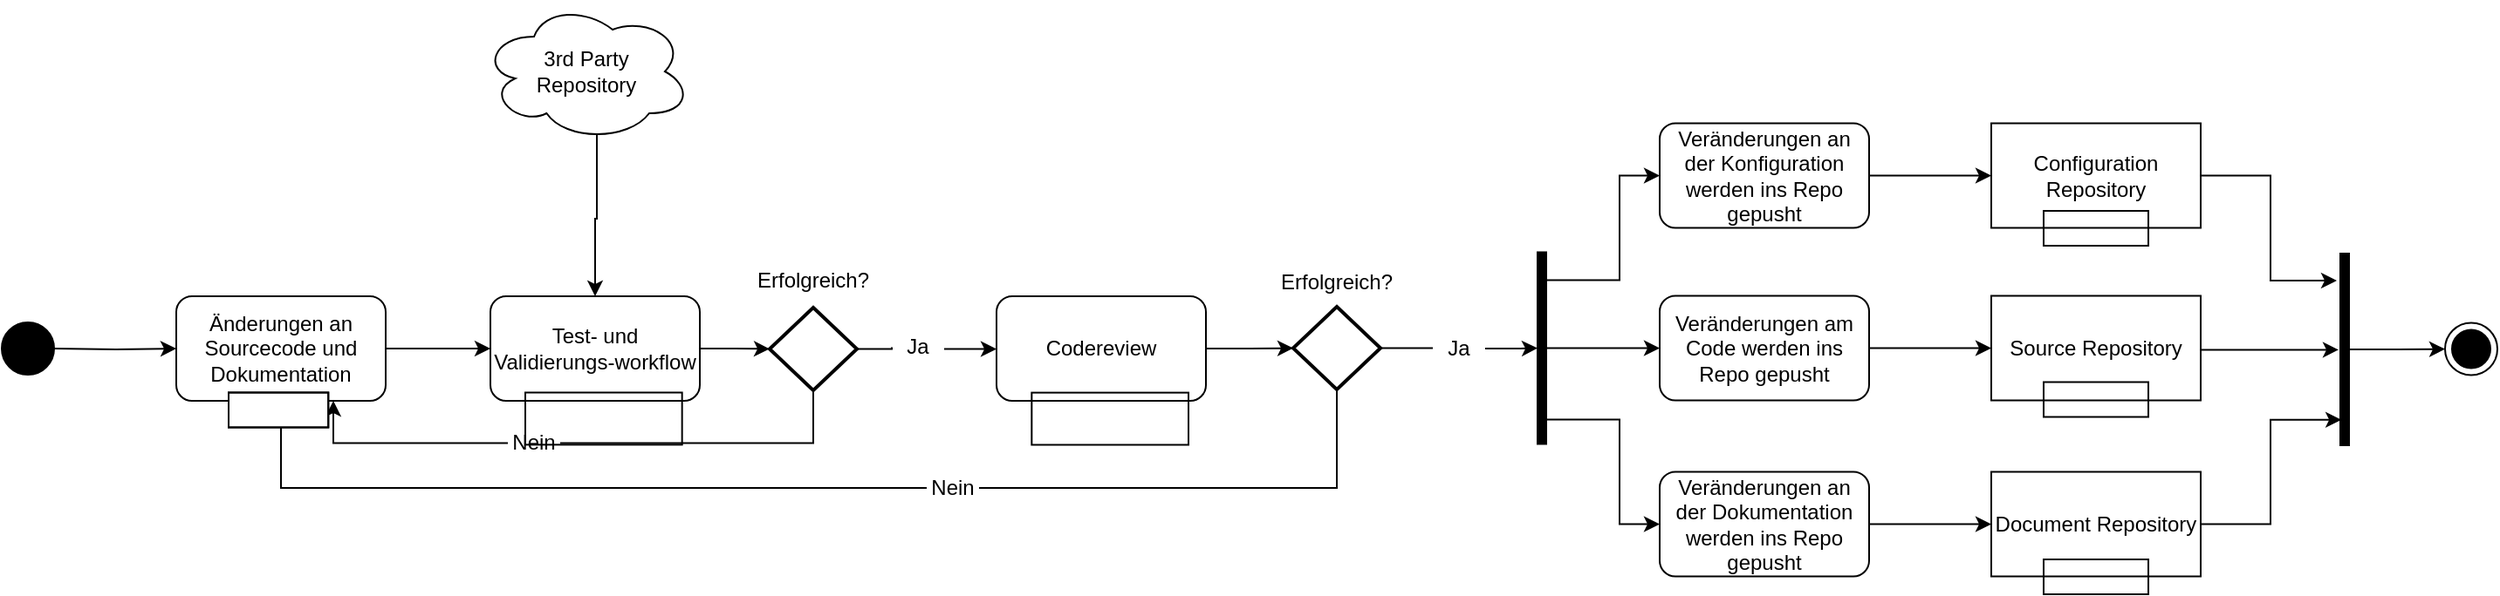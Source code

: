 <mxfile version="20.6.0" type="device" pages="2"><diagram id="xQ4_ik-PF4XQP0NJWwEF" name="Test Process"><mxGraphModel dx="2605" dy="930" grid="1" gridSize="10" guides="1" tooltips="1" connect="1" arrows="1" fold="1" page="1" pageScale="1" pageWidth="827" pageHeight="1169" math="0" shadow="0"><root><mxCell id="0"/><mxCell id="1" style="locked=1;" parent="0"/><mxCell id="juhaZtPCWK369lCkF82A-75" style="edgeStyle=orthogonalEdgeStyle;rounded=0;orthogonalLoop=1;jettySize=auto;html=1;exitX=0.55;exitY=0.95;exitDx=0;exitDy=0;exitPerimeter=0;" edge="1" parent="1" source="juhaZtPCWK369lCkF82A-104" target="juhaZtPCWK369lCkF82A-65"><mxGeometry relative="1" as="geometry"><mxPoint x="-440" y="40" as="sourcePoint"/></mxGeometry></mxCell><mxCell id="juhaZtPCWK369lCkF82A-109" style="edgeStyle=orthogonalEdgeStyle;rounded=0;orthogonalLoop=1;jettySize=auto;html=1;" edge="1" parent="1" source="juhaZtPCWK369lCkF82A-7"><mxGeometry relative="1" as="geometry"><mxPoint x="558" y="180" as="targetPoint"/><Array as="points"><mxPoint x="520" y="119"/><mxPoint x="520" y="180"/><mxPoint x="558" y="180"/></Array></mxGeometry></mxCell><mxCell id="juhaZtPCWK369lCkF82A-7" value="Configuration &lt;span&gt;Repository&lt;/span&gt;" style="rounded=0;whiteSpace=wrap;html=1;" vertex="1" parent="1"><mxGeometry x="360" y="89.75" width="120" height="60" as="geometry"/></mxCell><mxCell id="juhaZtPCWK369lCkF82A-110" style="edgeStyle=orthogonalEdgeStyle;rounded=0;orthogonalLoop=1;jettySize=auto;html=1;entryX=-0.2;entryY=0.502;entryDx=0;entryDy=0;entryPerimeter=0;" edge="1" parent="1" source="juhaZtPCWK369lCkF82A-11" target="juhaZtPCWK369lCkF82A-108"><mxGeometry relative="1" as="geometry"><Array as="points"><mxPoint x="520" y="219"/></Array></mxGeometry></mxCell><mxCell id="juhaZtPCWK369lCkF82A-11" value="Source &lt;span&gt;Repository&lt;/span&gt;" style="rounded=0;whiteSpace=wrap;html=1;" vertex="1" parent="1"><mxGeometry x="360" y="188.75" width="120" height="60" as="geometry"/></mxCell><mxCell id="juhaZtPCWK369lCkF82A-2" value="" style="ellipse;fillColor=strokeColor;container=0;" vertex="1" parent="1"><mxGeometry x="-780" y="204" width="30" height="30" as="geometry"/></mxCell><mxCell id="juhaZtPCWK369lCkF82A-52" value="" style="edgeStyle=orthogonalEdgeStyle;rounded=0;orthogonalLoop=1;jettySize=auto;html=1;entryX=0;entryY=0.5;entryDx=0;entryDy=0;" edge="1" parent="1" target="juhaZtPCWK369lCkF82A-54"><mxGeometry relative="1" as="geometry"><mxPoint x="-750" y="219" as="sourcePoint"/></mxGeometry></mxCell><mxCell id="juhaZtPCWK369lCkF82A-53" value="" style="edgeStyle=orthogonalEdgeStyle;rounded=0;orthogonalLoop=1;jettySize=auto;html=1;entryX=0;entryY=0.5;entryDx=0;entryDy=0;" edge="1" parent="1" source="juhaZtPCWK369lCkF82A-54" target="juhaZtPCWK369lCkF82A-65"><mxGeometry relative="1" as="geometry"><mxPoint x="-500" y="219" as="targetPoint"/></mxGeometry></mxCell><mxCell id="juhaZtPCWK369lCkF82A-54" value="Änderungen an Sourcecode und Dokumentation" style="rounded=1;whiteSpace=wrap;html=1;" vertex="1" parent="1"><mxGeometry x="-680" y="189" width="120" height="60" as="geometry"/></mxCell><mxCell id="juhaZtPCWK369lCkF82A-111" style="edgeStyle=orthogonalEdgeStyle;rounded=0;orthogonalLoop=1;jettySize=auto;html=1;entryX=0.114;entryY=0.867;entryDx=0;entryDy=0;entryPerimeter=0;" edge="1" parent="1" source="juhaZtPCWK369lCkF82A-55" target="juhaZtPCWK369lCkF82A-108"><mxGeometry relative="1" as="geometry"><Array as="points"><mxPoint x="520" y="319"/><mxPoint x="520" y="260"/></Array></mxGeometry></mxCell><mxCell id="juhaZtPCWK369lCkF82A-55" value="&lt;span&gt;&lt;span class=&quot;hcV4Re nkGKTb&quot;&gt;Document Repository&lt;/span&gt;&lt;/span&gt;" style="rounded=0;whiteSpace=wrap;html=1;" vertex="1" parent="1"><mxGeometry x="360" y="289.75" width="120" height="60" as="geometry"/></mxCell><mxCell id="juhaZtPCWK369lCkF82A-56" style="edgeStyle=orthogonalEdgeStyle;rounded=0;orthogonalLoop=1;jettySize=auto;html=1;exitX=1;exitY=0.5;exitDx=0;exitDy=0;entryX=0;entryY=0.5;entryDx=0;entryDy=0;entryPerimeter=0;" edge="1" parent="1" source="juhaZtPCWK369lCkF82A-57" target="juhaZtPCWK369lCkF82A-60"><mxGeometry relative="1" as="geometry"><mxPoint x="10" y="320" as="targetPoint"/></mxGeometry></mxCell><mxCell id="juhaZtPCWK369lCkF82A-57" value="Codereview" style="rounded=1;whiteSpace=wrap;html=1;" vertex="1" parent="1"><mxGeometry x="-210" y="189" width="120" height="60" as="geometry"/></mxCell><mxCell id="juhaZtPCWK369lCkF82A-71" style="edgeStyle=orthogonalEdgeStyle;rounded=0;orthogonalLoop=1;jettySize=auto;html=1;exitX=1;exitY=0.5;exitDx=0;exitDy=0;entryX=0;entryY=0.5;entryDx=0;entryDy=0;entryPerimeter=0;" edge="1" parent="1" source="juhaZtPCWK369lCkF82A-65" target="juhaZtPCWK369lCkF82A-69"><mxGeometry relative="1" as="geometry"/></mxCell><mxCell id="juhaZtPCWK369lCkF82A-65" value="Test- und Validierungs-workflow" style="rounded=1;whiteSpace=wrap;html=1;" vertex="1" parent="1"><mxGeometry x="-500" y="189" width="120" height="60" as="geometry"/></mxCell><mxCell id="juhaZtPCWK369lCkF82A-67" value="" style="group" vertex="1" connectable="0" parent="1"><mxGeometry x="-40" y="195" width="90" height="77.5" as="geometry"/></mxCell><mxCell id="juhaZtPCWK369lCkF82A-60" value="" style="strokeWidth=2;html=1;shape=mxgraph.flowchart.decision;whiteSpace=wrap;" vertex="1" parent="juhaZtPCWK369lCkF82A-67"><mxGeometry width="50" height="47.5" as="geometry"/></mxCell><mxCell id="juhaZtPCWK369lCkF82A-72" value="" style="group" vertex="1" connectable="0" parent="1"><mxGeometry x="-360" y="195.5" width="90" height="77.5" as="geometry"/></mxCell><mxCell id="juhaZtPCWK369lCkF82A-69" value="" style="strokeWidth=2;html=1;shape=mxgraph.flowchart.decision;whiteSpace=wrap;" vertex="1" parent="juhaZtPCWK369lCkF82A-72"><mxGeometry x="20" width="50" height="47.5" as="geometry"/></mxCell><mxCell id="juhaZtPCWK369lCkF82A-107" value="" style="edgeStyle=orthogonalEdgeStyle;rounded=0;orthogonalLoop=1;jettySize=auto;html=1;" edge="1" parent="1"><mxGeometry relative="1" as="geometry"><mxPoint x="-240" y="219.306" as="sourcePoint"/><mxPoint x="-210" y="220.0" as="targetPoint"/></mxGeometry></mxCell><mxCell id="juhaZtPCWK369lCkF82A-73" value="Ja" style="text;html=1;strokeColor=none;fillColor=none;align=center;verticalAlign=middle;whiteSpace=wrap;rounded=0;" vertex="1" parent="1"><mxGeometry x="-270" y="203.25" width="30" height="30" as="geometry"/></mxCell><mxCell id="juhaZtPCWK369lCkF82A-74" value="" style="edgeStyle=orthogonalEdgeStyle;rounded=0;orthogonalLoop=1;jettySize=auto;html=1;exitX=1;exitY=0.5;exitDx=0;exitDy=0;exitPerimeter=0;endArrow=none;" edge="1" parent="1" source="juhaZtPCWK369lCkF82A-69" target="juhaZtPCWK369lCkF82A-73"><mxGeometry relative="1" as="geometry"><mxPoint x="-290" y="219.25" as="sourcePoint"/><mxPoint x="-90" y="219.0" as="targetPoint"/><Array as="points"/></mxGeometry></mxCell><mxCell id="juhaZtPCWK369lCkF82A-102" value="" style="edgeStyle=orthogonalEdgeStyle;rounded=0;orthogonalLoop=1;jettySize=auto;html=1;" edge="1" parent="1" source="juhaZtPCWK369lCkF82A-78" target="juhaZtPCWK369lCkF82A-11"><mxGeometry relative="1" as="geometry"/></mxCell><mxCell id="juhaZtPCWK369lCkF82A-78" value="Veränderungen am Code werden ins Repo gepusht" style="rounded=1;whiteSpace=wrap;html=1;" vertex="1" parent="1"><mxGeometry x="170" y="188.75" width="120" height="60" as="geometry"/></mxCell><mxCell id="juhaZtPCWK369lCkF82A-101" value="" style="edgeStyle=orthogonalEdgeStyle;rounded=0;orthogonalLoop=1;jettySize=auto;html=1;" edge="1" parent="1" source="juhaZtPCWK369lCkF82A-79" target="juhaZtPCWK369lCkF82A-55"><mxGeometry relative="1" as="geometry"/></mxCell><mxCell id="juhaZtPCWK369lCkF82A-79" value="Veränderungen an der Dokumentation werden ins Repo gepusht" style="rounded=1;whiteSpace=wrap;html=1;" vertex="1" parent="1"><mxGeometry x="170" y="289.75" width="120" height="60" as="geometry"/></mxCell><mxCell id="juhaZtPCWK369lCkF82A-80" style="edgeStyle=orthogonalEdgeStyle;rounded=0;orthogonalLoop=1;jettySize=auto;html=1;entryX=0;entryY=0.5;entryDx=0;entryDy=0;" edge="1" parent="1" source="juhaZtPCWK369lCkF82A-83" target="juhaZtPCWK369lCkF82A-79"><mxGeometry relative="1" as="geometry"><Array as="points"><mxPoint x="147" y="259.75"/><mxPoint x="147" y="319.75"/></Array></mxGeometry></mxCell><mxCell id="juhaZtPCWK369lCkF82A-81" value="" style="edgeStyle=orthogonalEdgeStyle;rounded=0;orthogonalLoop=1;jettySize=auto;html=1;" edge="1" parent="1" source="juhaZtPCWK369lCkF82A-83" target="juhaZtPCWK369lCkF82A-78"><mxGeometry relative="1" as="geometry"/></mxCell><mxCell id="juhaZtPCWK369lCkF82A-82" style="edgeStyle=orthogonalEdgeStyle;rounded=0;orthogonalLoop=1;jettySize=auto;html=1;entryX=0;entryY=0.5;entryDx=0;entryDy=0;" edge="1" parent="1" source="juhaZtPCWK369lCkF82A-83" target="juhaZtPCWK369lCkF82A-84"><mxGeometry relative="1" as="geometry"><Array as="points"><mxPoint x="147" y="179.75"/><mxPoint x="147" y="119.75"/></Array></mxGeometry></mxCell><mxCell id="juhaZtPCWK369lCkF82A-83" value="" style="html=1;points=[];perimeter=orthogonalPerimeter;fillColor=strokeColor;" vertex="1" parent="1"><mxGeometry x="100" y="163.75" width="5" height="110" as="geometry"/></mxCell><mxCell id="juhaZtPCWK369lCkF82A-103" value="" style="edgeStyle=orthogonalEdgeStyle;rounded=0;orthogonalLoop=1;jettySize=auto;html=1;" edge="1" parent="1" source="juhaZtPCWK369lCkF82A-84" target="juhaZtPCWK369lCkF82A-7"><mxGeometry relative="1" as="geometry"/></mxCell><mxCell id="juhaZtPCWK369lCkF82A-84" value="Veränderungen an der Konfiguration werden ins Repo gepusht" style="rounded=1;whiteSpace=wrap;html=1;" vertex="1" parent="1"><mxGeometry x="170" y="89.75" width="120" height="60" as="geometry"/></mxCell><mxCell id="juhaZtPCWK369lCkF82A-106" value="" style="edgeStyle=orthogonalEdgeStyle;rounded=0;orthogonalLoop=1;jettySize=auto;html=1;" edge="1" parent="1" source="juhaZtPCWK369lCkF82A-63" target="juhaZtPCWK369lCkF82A-83"><mxGeometry relative="1" as="geometry"/></mxCell><mxCell id="juhaZtPCWK369lCkF82A-63" value="Ja" style="text;html=1;strokeColor=none;fillColor=none;align=center;verticalAlign=middle;whiteSpace=wrap;rounded=0;" vertex="1" parent="1"><mxGeometry x="40" y="204" width="30" height="30" as="geometry"/></mxCell><mxCell id="juhaZtPCWK369lCkF82A-86" value="" style="edgeStyle=orthogonalEdgeStyle;rounded=0;orthogonalLoop=1;jettySize=auto;html=1;exitX=1;exitY=0.5;exitDx=0;exitDy=0;exitPerimeter=0;entryX=0;entryY=0.5;entryDx=0;entryDy=0;endArrow=none;" edge="1" parent="1" source="juhaZtPCWK369lCkF82A-60" target="juhaZtPCWK369lCkF82A-63"><mxGeometry relative="1" as="geometry"><mxPoint x="10" y="218.75" as="sourcePoint"/><mxPoint x="206.365" y="218.51" as="targetPoint"/></mxGeometry></mxCell><mxCell id="juhaZtPCWK369lCkF82A-70" value="Erfolgreich?" style="text;html=1;strokeColor=none;fillColor=none;align=center;verticalAlign=middle;whiteSpace=wrap;rounded=0;" vertex="1" parent="1"><mxGeometry x="-360" y="164.5" width="90" height="30" as="geometry"/></mxCell><mxCell id="juhaZtPCWK369lCkF82A-62" value="Erfolgreich?" style="text;html=1;strokeColor=none;fillColor=none;align=center;verticalAlign=middle;whiteSpace=wrap;rounded=0;" vertex="1" parent="1"><mxGeometry x="-60" y="165.5" width="90" height="30" as="geometry"/></mxCell><mxCell id="juhaZtPCWK369lCkF82A-87" style="edgeStyle=orthogonalEdgeStyle;rounded=0;orthogonalLoop=1;jettySize=auto;html=1;entryX=0.75;entryY=1;entryDx=0;entryDy=0;startArrow=none;exitX=0;exitY=0.5;exitDx=0;exitDy=0;" edge="1" parent="1" source="juhaZtPCWK369lCkF82A-96" target="juhaZtPCWK369lCkF82A-54"><mxGeometry relative="1" as="geometry"><mxPoint x="-500" y="308" as="sourcePoint"/></mxGeometry></mxCell><mxCell id="juhaZtPCWK369lCkF82A-88" style="edgeStyle=orthogonalEdgeStyle;rounded=0;orthogonalLoop=1;jettySize=auto;html=1;exitX=0;exitY=0.5;exitDx=0;exitDy=0;entryX=0.5;entryY=1;entryDx=0;entryDy=0;startArrow=none;" edge="1" parent="1" source="juhaZtPCWK369lCkF82A-89" target="juhaZtPCWK369lCkF82A-54"><mxGeometry relative="1" as="geometry"><Array as="points"><mxPoint x="-620" y="299"/></Array></mxGeometry></mxCell><mxCell id="juhaZtPCWK369lCkF82A-89" value="Nein" style="text;html=1;strokeColor=none;fillColor=none;align=center;verticalAlign=middle;whiteSpace=wrap;rounded=0;" vertex="1" parent="1"><mxGeometry x="-250" y="284" width="30" height="30" as="geometry"/></mxCell><mxCell id="juhaZtPCWK369lCkF82A-95" value="" style="edgeStyle=orthogonalEdgeStyle;rounded=0;orthogonalLoop=1;jettySize=auto;html=1;exitX=0.5;exitY=1;exitDx=0;exitDy=0;exitPerimeter=0;entryX=1;entryY=0.5;entryDx=0;entryDy=0;endArrow=none;" edge="1" parent="1" source="juhaZtPCWK369lCkF82A-60" target="juhaZtPCWK369lCkF82A-89"><mxGeometry relative="1" as="geometry"><mxPoint x="45" y="242.5" as="sourcePoint"/><mxPoint x="-680" y="249.0" as="targetPoint"/><Array as="points"><mxPoint x="-15" y="299"/></Array></mxGeometry></mxCell><mxCell id="juhaZtPCWK369lCkF82A-96" value="Nein" style="text;html=1;strokeColor=none;fillColor=none;align=center;verticalAlign=middle;whiteSpace=wrap;rounded=0;" vertex="1" parent="1"><mxGeometry x="-490" y="258.25" width="30" height="30" as="geometry"/></mxCell><mxCell id="juhaZtPCWK369lCkF82A-97" value="" style="edgeStyle=orthogonalEdgeStyle;rounded=0;orthogonalLoop=1;jettySize=auto;html=1;exitX=0.5;exitY=1;exitDx=0;exitDy=0;exitPerimeter=0;entryX=1;entryY=0.5;entryDx=0;entryDy=0;endArrow=none;" edge="1" parent="1" source="juhaZtPCWK369lCkF82A-69" target="juhaZtPCWK369lCkF82A-96"><mxGeometry relative="1" as="geometry"><mxPoint x="-315" y="242.0" as="sourcePoint"/><mxPoint x="-650.0" y="249.0" as="targetPoint"/></mxGeometry></mxCell><mxCell id="juhaZtPCWK369lCkF82A-104" value="&lt;div&gt;3rd Party&lt;br&gt;&lt;/div&gt;&lt;div&gt;&lt;span&gt;Repository&lt;/span&gt;&lt;/div&gt;" style="ellipse;shape=cloud;whiteSpace=wrap;html=1;" vertex="1" parent="1"><mxGeometry x="-505" y="20" width="120" height="80" as="geometry"/></mxCell><mxCell id="juhaZtPCWK369lCkF82A-113" value="" style="edgeStyle=orthogonalEdgeStyle;rounded=0;orthogonalLoop=1;jettySize=auto;html=1;" edge="1" parent="1" source="juhaZtPCWK369lCkF82A-108" target="juhaZtPCWK369lCkF82A-112"><mxGeometry relative="1" as="geometry"/></mxCell><mxCell id="juhaZtPCWK369lCkF82A-108" value="" style="html=1;points=[];perimeter=orthogonalPerimeter;fillColor=strokeColor;" vertex="1" parent="1"><mxGeometry x="560" y="164.5" width="5" height="110" as="geometry"/></mxCell><mxCell id="juhaZtPCWK369lCkF82A-112" value="" style="ellipse;html=1;shape=endState;fillColor=strokeColor;" vertex="1" parent="1"><mxGeometry x="620" y="204.25" width="30" height="30" as="geometry"/></mxCell><object label="Tools" id="juhaZtPCWK369lCkF82A-40"><mxCell style="" parent="0"/></object><mxCell id="juhaZtPCWK369lCkF82A-42" value="" style="shape=image;verticalLabelPosition=bottom;labelBackgroundColor=default;verticalAlign=top;aspect=fixed;imageAspect=0;image=https://2.bp.blogspot.com/-KojxMy_YAAA/XG168KBLD9I/AAAAAAAAGCw/8OjPE179Wy07SdOhV6P17T3B8jFQgAIYwCLcBGAs/s1600/sonarlint.png;html=1;imageBorder=default;clipPath=inset(15.03% 0% 11.54% 0% round 5%);imageBackground=default;" vertex="1" parent="juhaZtPCWK369lCkF82A-40"><mxGeometry x="-650" y="244.25" width="57.14" height="20" as="geometry"/></mxCell><mxCell id="QV5r6tmRZcYuZ2DI-PpJ-2" value="" style="shape=image;verticalLabelPosition=bottom;labelBackgroundColor=default;verticalAlign=top;aspect=fixed;imageAspect=0;image=https://miro.medium.com/max/1400/0*ZLfPdBuEy3SgJscw.jpg;clipPath=inset(20.41% 0% 20.41% 0%);imageBorder=default;" vertex="1" parent="juhaZtPCWK369lCkF82A-40"><mxGeometry x="390" y="140" width="60.01" height="20" as="geometry"/></mxCell><mxCell id="QV5r6tmRZcYuZ2DI-PpJ-3" value="" style="shape=image;verticalLabelPosition=bottom;labelBackgroundColor=default;verticalAlign=top;aspect=fixed;imageAspect=0;image=https://miro.medium.com/max/1400/0*ZLfPdBuEy3SgJscw.jpg;clipPath=inset(20.41% 0% 20.41% 0%);imageBorder=default;" vertex="1" parent="juhaZtPCWK369lCkF82A-40"><mxGeometry x="390" y="238.25" width="60.01" height="20" as="geometry"/></mxCell><mxCell id="QV5r6tmRZcYuZ2DI-PpJ-4" value="" style="shape=image;verticalLabelPosition=bottom;labelBackgroundColor=default;verticalAlign=top;aspect=fixed;imageAspect=0;image=https://miro.medium.com/max/1400/0*ZLfPdBuEy3SgJscw.jpg;clipPath=inset(20.41% 0% 20.41% 0%);imageBorder=default;" vertex="1" parent="juhaZtPCWK369lCkF82A-40"><mxGeometry x="390" y="340" width="60.01" height="20" as="geometry"/></mxCell><mxCell id="QV5r6tmRZcYuZ2DI-PpJ-5" value="" style="shape=image;verticalLabelPosition=bottom;labelBackgroundColor=default;verticalAlign=top;aspect=fixed;imageAspect=0;image=https://miro.medium.com/max/700/0*AohySn45UIt-1lwu.png;clipPath=inset(0% 0% 0% 0% round 5%);imageBorder=default;" vertex="1" parent="juhaZtPCWK369lCkF82A-40"><mxGeometry x="-480" y="244.25" width="89.83" height="29.94" as="geometry"/></mxCell><mxCell id="QV5r6tmRZcYuZ2DI-PpJ-6" value="" style="shape=image;verticalLabelPosition=bottom;labelBackgroundColor=default;verticalAlign=top;aspect=fixed;imageAspect=0;image=https://nucleussec.com/wp-content/uploads/codeql.png;" vertex="1" parent="juhaZtPCWK369lCkF82A-40"><mxGeometry x="-120" y="224.5" width="50" height="50" as="geometry"/></mxCell><mxCell id="QV5r6tmRZcYuZ2DI-PpJ-7" value="" style="shape=image;verticalLabelPosition=bottom;labelBackgroundColor=default;verticalAlign=top;aspect=fixed;imageAspect=0;image=https://miro.medium.com/max/700/0*AohySn45UIt-1lwu.png;clipPath=inset(0% 0% 0% 0% round 5%);imageBorder=default;" vertex="1" parent="juhaZtPCWK369lCkF82A-40"><mxGeometry x="-189.83" y="244.31" width="89.83" height="29.94" as="geometry"/></mxCell></root></mxGraphModel></diagram><diagram id="p3N2CjY_kQhYAYbrpUJS" name="Deployment Process"><mxGraphModel dx="1422" dy="744" grid="1" gridSize="10" guides="1" tooltips="1" connect="1" arrows="1" fold="1" page="1" pageScale="1" pageWidth="827" pageHeight="1169" math="0" shadow="0"><root><mxCell id="0"/><mxCell id="1" style="" parent="0"/><mxCell id="fiphpUd3VPxZUG0WW3ka-5" style="edgeStyle=orthogonalEdgeStyle;rounded=0;orthogonalLoop=1;jettySize=auto;html=1;exitX=0.5;exitY=1;exitDx=0;exitDy=0;entryX=0.5;entryY=0;entryDx=0;entryDy=0;" edge="1" parent="1" source="DfPkowCK57Vf0wRxVTn8-1" target="fiphpUd3VPxZUG0WW3ka-2"><mxGeometry relative="1" as="geometry"><Array as="points"><mxPoint x="340" y="120"/><mxPoint x="270" y="120"/></Array></mxGeometry></mxCell><mxCell id="DfPkowCK57Vf0wRxVTn8-1" value="Configuration &lt;span&gt;Repository&lt;/span&gt;" style="rounded=0;whiteSpace=wrap;html=1;" vertex="1" parent="1"><mxGeometry x="280" y="30" width="120" height="60" as="geometry"/></mxCell><mxCell id="fiphpUd3VPxZUG0WW3ka-4" style="edgeStyle=orthogonalEdgeStyle;rounded=0;orthogonalLoop=1;jettySize=auto;html=1;exitX=0.5;exitY=1;exitDx=0;exitDy=0;entryX=0.25;entryY=0;entryDx=0;entryDy=0;" edge="1" parent="1" source="DfPkowCK57Vf0wRxVTn8-2" target="fiphpUd3VPxZUG0WW3ka-2"><mxGeometry relative="1" as="geometry"><Array as="points"><mxPoint x="180" y="120"/><mxPoint x="240" y="120"/></Array></mxGeometry></mxCell><mxCell id="DfPkowCK57Vf0wRxVTn8-2" value="Source &lt;span&gt;Repository&lt;/span&gt;" style="rounded=0;whiteSpace=wrap;html=1;" vertex="1" parent="1"><mxGeometry x="120" y="30" width="120" height="60" as="geometry"/></mxCell><mxCell id="fiphpUd3VPxZUG0WW3ka-6" style="edgeStyle=orthogonalEdgeStyle;rounded=0;orthogonalLoop=1;jettySize=auto;html=1;exitX=0.55;exitY=0.95;exitDx=0;exitDy=0;exitPerimeter=0;entryX=0.75;entryY=0;entryDx=0;entryDy=0;" edge="1" parent="1" source="hKTcxM0qIPany290mkIQ-1" target="fiphpUd3VPxZUG0WW3ka-2"><mxGeometry relative="1" as="geometry"><Array as="points"><mxPoint x="496" y="140"/><mxPoint x="300" y="140"/></Array></mxGeometry></mxCell><mxCell id="hKTcxM0qIPany290mkIQ-1" value="&lt;div&gt;3rd Party&lt;br&gt;&lt;/div&gt;&lt;div&gt;&lt;span&gt;Repository&lt;/span&gt;&lt;/div&gt;" style="ellipse;shape=cloud;whiteSpace=wrap;html=1;" vertex="1" parent="1"><mxGeometry x="430" y="20" width="120" height="80" as="geometry"/></mxCell><mxCell id="fiphpUd3VPxZUG0WW3ka-3" value="" style="edgeStyle=orthogonalEdgeStyle;rounded=0;orthogonalLoop=1;jettySize=auto;html=1;" edge="1" parent="1" source="fiphpUd3VPxZUG0WW3ka-1" target="fiphpUd3VPxZUG0WW3ka-2"><mxGeometry relative="1" as="geometry"/></mxCell><mxCell id="fiphpUd3VPxZUG0WW3ka-1" value="" style="ellipse;fillColor=strokeColor;html=1;" vertex="1" parent="1"><mxGeometry x="140" y="185" width="30" height="30" as="geometry"/></mxCell><mxCell id="nyfjwN6UwV2DdP1MPuQD-2" style="edgeStyle=orthogonalEdgeStyle;rounded=0;orthogonalLoop=1;jettySize=auto;html=1;exitX=1;exitY=0.5;exitDx=0;exitDy=0;" edge="1" parent="1" source="fiphpUd3VPxZUG0WW3ka-2" target="nyfjwN6UwV2DdP1MPuQD-1"><mxGeometry relative="1" as="geometry"/></mxCell><mxCell id="fiphpUd3VPxZUG0WW3ka-2" value="Build Images" style="rounded=1;whiteSpace=wrap;html=1;" vertex="1" parent="1"><mxGeometry x="210" y="170" width="120" height="60" as="geometry"/></mxCell><mxCell id="twkuKQjXVcCM8SyPuMEy-2" value="" style="edgeStyle=orthogonalEdgeStyle;rounded=0;orthogonalLoop=1;jettySize=auto;html=1;entryX=0;entryY=0.5;entryDx=0;entryDy=0;" edge="1" parent="1" source="nyfjwN6UwV2DdP1MPuQD-1" target="twkuKQjXVcCM8SyPuMEy-3"><mxGeometry relative="1" as="geometry"><mxPoint x="630" y="200" as="targetPoint"/></mxGeometry></mxCell><mxCell id="nyfjwN6UwV2DdP1MPuQD-1" value="Container Registry" style="rounded=0;whiteSpace=wrap;html=1;" vertex="1" parent="1"><mxGeometry x="370" y="170" width="120" height="60" as="geometry"/></mxCell><mxCell id="twkuKQjXVcCM8SyPuMEy-5" value="" style="edgeStyle=orthogonalEdgeStyle;rounded=0;orthogonalLoop=1;jettySize=auto;html=1;" edge="1" parent="1" source="twkuKQjXVcCM8SyPuMEy-3" target="twkuKQjXVcCM8SyPuMEy-4"><mxGeometry relative="1" as="geometry"/></mxCell><mxCell id="twkuKQjXVcCM8SyPuMEy-3" value="Build Containers from Images" style="rounded=1;whiteSpace=wrap;html=1;" vertex="1" parent="1"><mxGeometry x="530" y="170" width="120" height="60" as="geometry"/></mxCell><mxCell id="twkuKQjXVcCM8SyPuMEy-4" value="" style="ellipse;html=1;shape=endState;fillColor=strokeColor;" vertex="1" parent="1"><mxGeometry x="690" y="185" width="30" height="30" as="geometry"/></mxCell><object label="Tools" id="twkuKQjXVcCM8SyPuMEy-6"><mxCell parent="0"/></object><mxCell id="twkuKQjXVcCM8SyPuMEy-7" value="" style="shape=image;verticalLabelPosition=bottom;labelBackgroundColor=default;verticalAlign=top;aspect=fixed;imageAspect=0;image=https://kubernetes.io/images/kubernetes-horizontal-color.png;imageBackground=default;imageBorder=default;" vertex="1" parent="twkuKQjXVcCM8SyPuMEy-6"><mxGeometry x="545" y="225.03" width="92.86" height="20" as="geometry"/></mxCell><mxCell id="twkuKQjXVcCM8SyPuMEy-8" value="" style="shape=image;verticalLabelPosition=bottom;labelBackgroundColor=default;verticalAlign=top;aspect=fixed;imageAspect=0;image=https://www.unixtutorial.org/images/software/docker-hub.png;imageBackground=default;imageBorder=default;" vertex="1" parent="twkuKQjXVcCM8SyPuMEy-6"><mxGeometry x="394" y="220" width="71.57" height="30" as="geometry"/></mxCell><mxCell id="twkuKQjXVcCM8SyPuMEy-9" value="" style="shape=image;verticalLabelPosition=bottom;labelBackgroundColor=default;verticalAlign=top;aspect=fixed;imageAspect=0;image=https://miro.medium.com/max/700/0*AohySn45UIt-1lwu.png;clipPath=inset(0% 0% 0% 0% round 5%);imageBorder=default;" vertex="1" parent="twkuKQjXVcCM8SyPuMEy-6"><mxGeometry x="222" y="220" width="90.17" height="30.057" as="geometry"/></mxCell><mxCell id="twkuKQjXVcCM8SyPuMEy-13" value="" style="shape=image;verticalLabelPosition=bottom;labelBackgroundColor=default;verticalAlign=top;aspect=fixed;imageAspect=0;image=https://miro.medium.com/max/1400/0*ZLfPdBuEy3SgJscw.jpg;clipPath=inset(20.41% 0% 20.41% 0%);imageBorder=default;" vertex="1" parent="twkuKQjXVcCM8SyPuMEy-6"><mxGeometry x="310" y="80" width="60.01" height="20" as="geometry"/></mxCell><mxCell id="twkuKQjXVcCM8SyPuMEy-14" value="" style="shape=image;verticalLabelPosition=bottom;labelBackgroundColor=default;verticalAlign=top;aspect=fixed;imageAspect=0;image=https://miro.medium.com/max/1400/0*ZLfPdBuEy3SgJscw.jpg;clipPath=inset(20.41% 0% 20.41% 0%);imageBorder=default;" vertex="1" parent="twkuKQjXVcCM8SyPuMEy-6"><mxGeometry x="150" y="80" width="60.01" height="20" as="geometry"/></mxCell></root></mxGraphModel></diagram></mxfile>